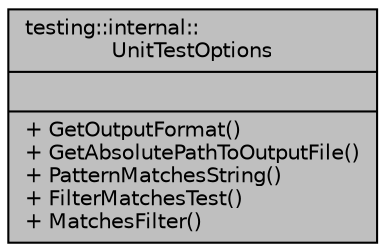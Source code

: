 digraph "testing::internal::UnitTestOptions"
{
  edge [fontname="Helvetica",fontsize="10",labelfontname="Helvetica",labelfontsize="10"];
  node [fontname="Helvetica",fontsize="10",shape=record];
  Node1 [label="{testing::internal::\lUnitTestOptions\n||+ GetOutputFormat()\l+ GetAbsolutePathToOutputFile()\l+ PatternMatchesString()\l+ FilterMatchesTest()\l+ MatchesFilter()\l}",height=0.2,width=0.4,color="black", fillcolor="grey75", style="filled", fontcolor="black"];
}
